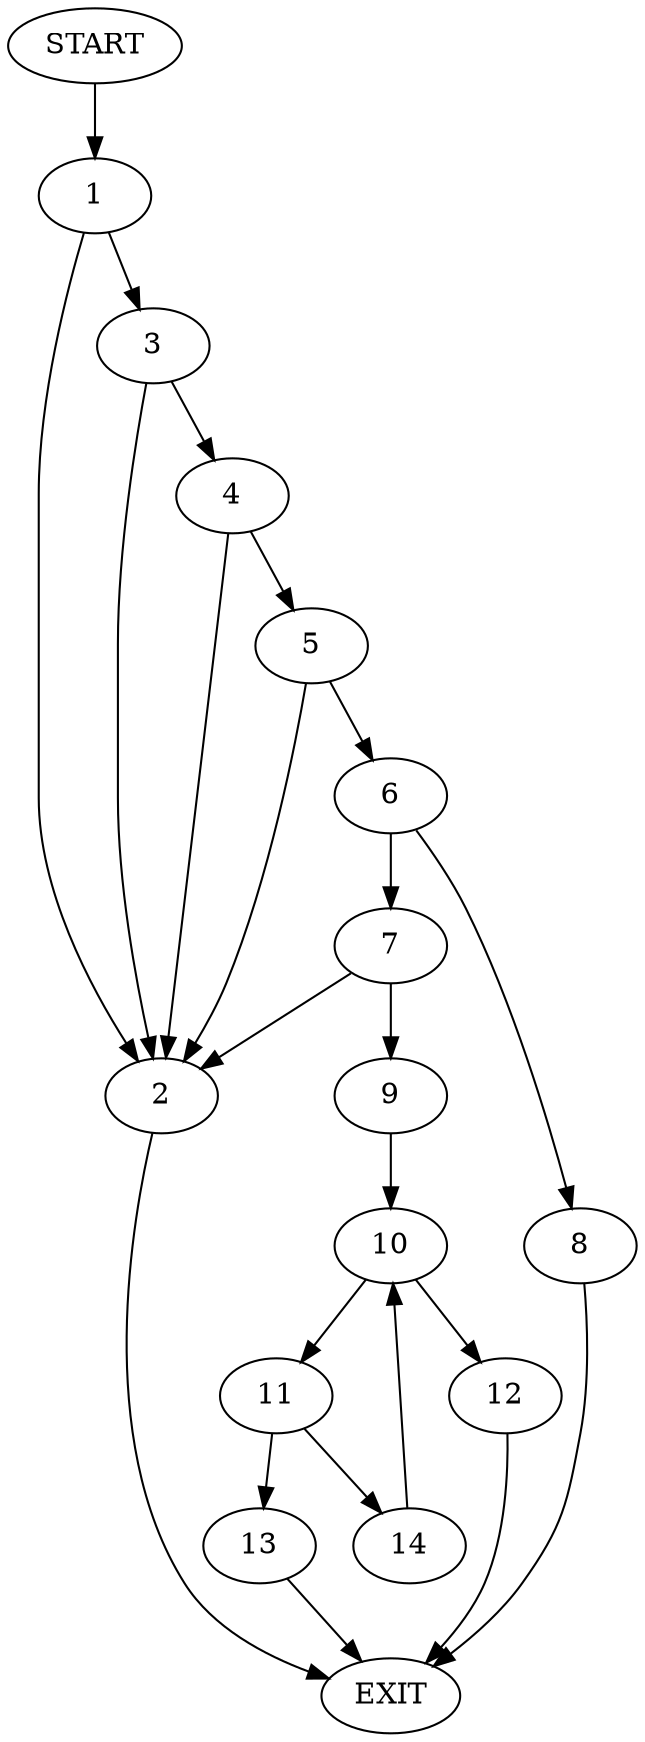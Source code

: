 digraph {
0 [label="START"]
15 [label="EXIT"]
0 -> 1
1 -> 2
1 -> 3
3 -> 2
3 -> 4
2 -> 15
4 -> 5
4 -> 2
5 -> 2
5 -> 6
6 -> 7
6 -> 8
7 -> 2
7 -> 9
8 -> 15
9 -> 10
10 -> 11
10 -> 12
11 -> 13
11 -> 14
12 -> 15
13 -> 15
14 -> 10
}
